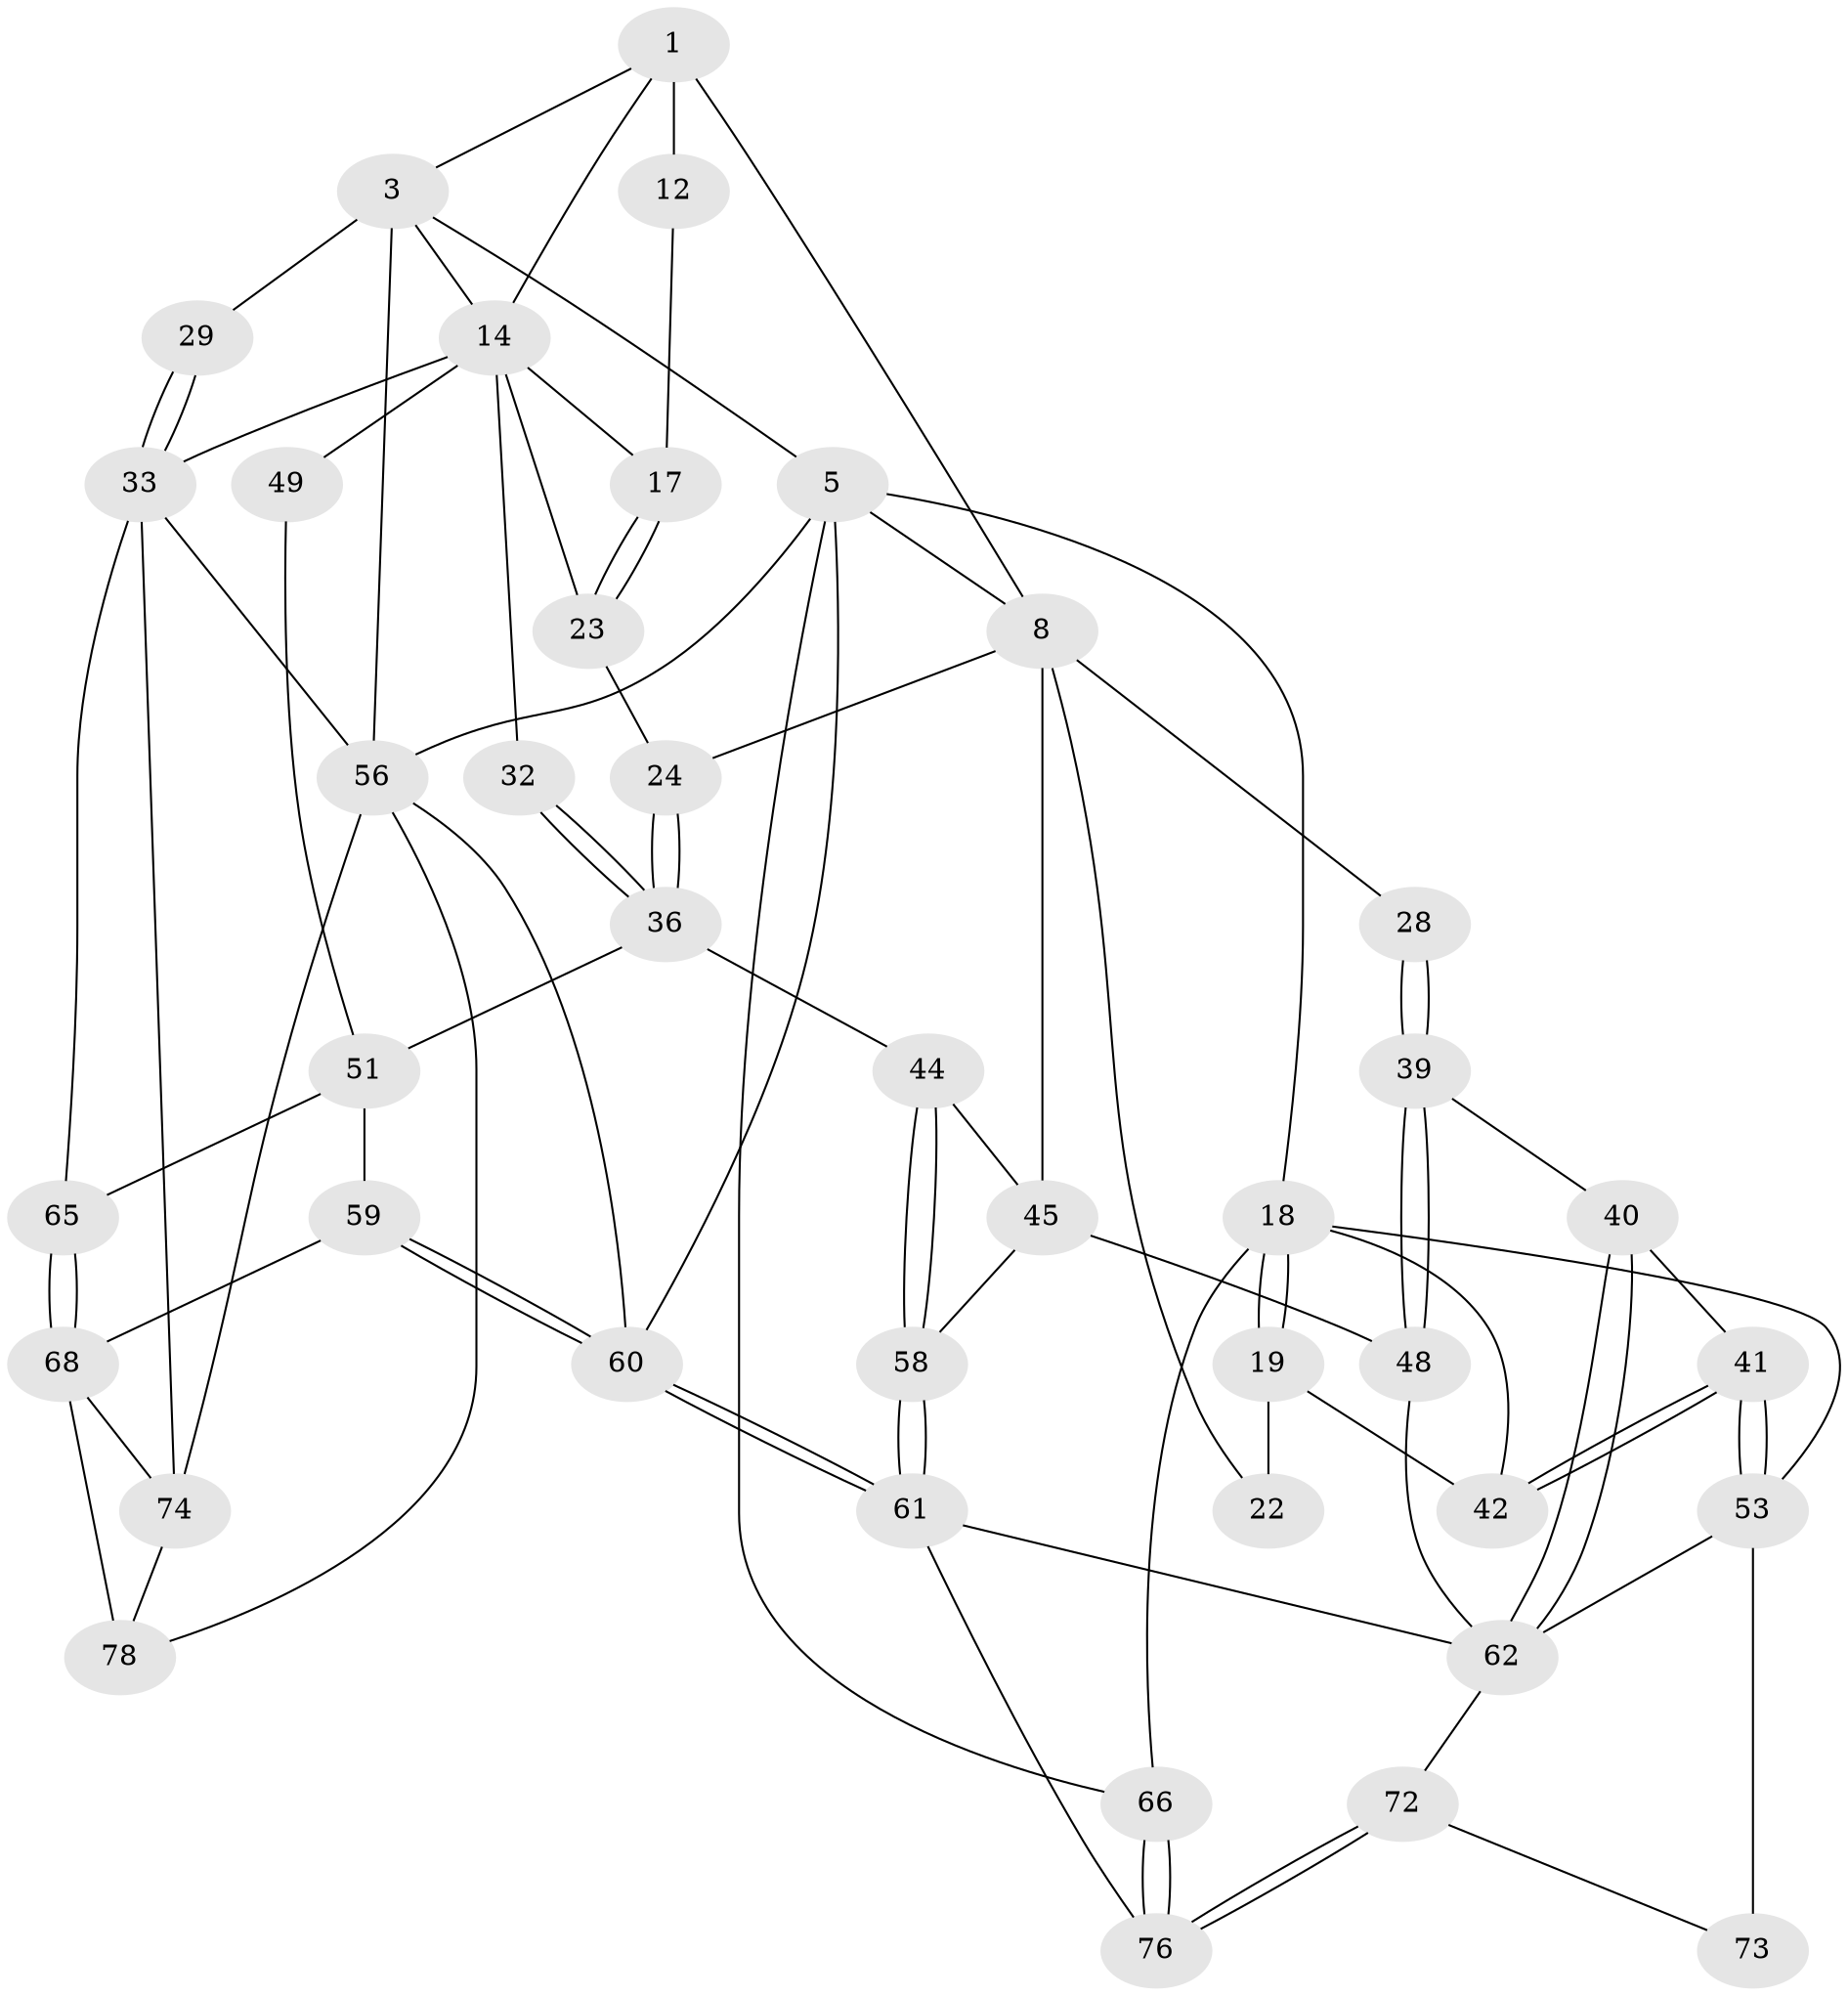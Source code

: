 // original degree distribution, {3: 0.024096385542168676, 4: 0.2289156626506024, 5: 0.5542168674698795, 6: 0.1927710843373494}
// Generated by graph-tools (version 1.1) at 2025/16/03/09/25 04:16:58]
// undirected, 41 vertices, 90 edges
graph export_dot {
graph [start="1"]
  node [color=gray90,style=filled];
  1 [pos="+0.3643453709559296+0",super="+2+7"];
  3 [pos="+0.7814186855753167+0",super="+13+4"];
  5 [pos="+0+0",super="+67+6"];
  8 [pos="+0.4221492852491571+0.17917315120320823",super="+9+25"];
  12 [pos="+0.523598894438052+0.1159368491840164"];
  14 [pos="+0.8646367960082133+0.21494946495054948",super="+30+15"];
  17 [pos="+0.6273002333616464+0.15514085396621494"];
  18 [pos="+0+0.012739134329440965",super="+50"];
  19 [pos="+0+0.02361124101231238",super="+37+20"];
  22 [pos="+0.12027612404618339+0.28836626256304254"];
  23 [pos="+0.627324123925583+0.18912382967818475"];
  24 [pos="+0.4564622190065053+0.2607709685196066"];
  28 [pos="+0.29833492602429934+0.3365494171474948"];
  29 [pos="+1+0.19113622045960182"];
  32 [pos="+0.6669304900495581+0.35137620649022083"];
  33 [pos="+1+0.4875795059877618",super="+57+34"];
  36 [pos="+0.6344392469157858+0.3783330512720819",super="+43"];
  39 [pos="+0.25470425114082973+0.46732994793374943"];
  40 [pos="+0.20326749632756663+0.46953630170515737"];
  41 [pos="+0.12932559855270337+0.4423096949797795"];
  42 [pos="+0.09776745839772899+0.39419485294136064",super="+46"];
  44 [pos="+0.6034713632102101+0.43975423521564816"];
  45 [pos="+0.4282292369562057+0.3821728170076309",super="+47"];
  48 [pos="+0.3218735655573692+0.5253915975732448"];
  49 [pos="+0.7735576247230108+0.5314781789545127"];
  51 [pos="+0.7520895649995779+0.5432923960079843",super="+52"];
  53 [pos="+0.01656451428973196+0.5737900075786366",super="+54+63"];
  56 [pos="+1+0.793136005145195",super="+82"];
  58 [pos="+0.4076016264134198+0.5438861831890329"];
  59 [pos="+0.6297447792090782+0.7338137485300552"];
  60 [pos="+0.6178767503564443+0.739793365223282",super="+81"];
  61 [pos="+0.4139638686421438+0.558805524783756",super="+70"];
  62 [pos="+0.15190226368247645+0.6131087120492111",super="+64"];
  65 [pos="+0.8374549226804114+0.6345099344384949"];
  66 [pos="+0+1"];
  68 [pos="+0.801834546560002+0.7453152726567519",super="+69+75"];
  72 [pos="+0.1454274174578909+0.7399529378703008"];
  73 [pos="+0.13825563806059973+0.7274539245653291"];
  74 [pos="+0.8403479818670259+0.7515695280352962",super="+80"];
  76 [pos="+0.12002868074169709+0.8276763539880093"];
  78 [pos="+0.8516017512632625+0.969359500433056",super="+79"];
  1 -- 3;
  1 -- 12 [weight=2];
  1 -- 8;
  1 -- 14;
  3 -- 29 [weight=2];
  3 -- 14;
  3 -- 56;
  3 -- 5;
  5 -- 18;
  5 -- 66;
  5 -- 56;
  5 -- 8;
  5 -- 60;
  8 -- 28 [weight=2];
  8 -- 22;
  8 -- 24;
  8 -- 45;
  12 -- 17;
  14 -- 32 [weight=2];
  14 -- 33;
  14 -- 49 [weight=2];
  14 -- 17;
  14 -- 23;
  17 -- 23;
  17 -- 23;
  18 -- 19;
  18 -- 19;
  18 -- 53;
  18 -- 42;
  18 -- 66;
  19 -- 42 [weight=2];
  19 -- 22 [weight=2];
  23 -- 24;
  24 -- 36;
  24 -- 36;
  28 -- 39;
  28 -- 39;
  29 -- 33;
  29 -- 33;
  32 -- 36;
  32 -- 36;
  33 -- 56;
  33 -- 74;
  33 -- 65;
  36 -- 44;
  36 -- 51;
  39 -- 40;
  39 -- 48;
  39 -- 48;
  40 -- 41;
  40 -- 62;
  40 -- 62;
  41 -- 42;
  41 -- 42;
  41 -- 53;
  41 -- 53;
  44 -- 45;
  44 -- 58;
  44 -- 58;
  45 -- 48;
  45 -- 58;
  48 -- 62;
  49 -- 51;
  51 -- 65;
  51 -- 59;
  53 -- 73 [weight=2];
  53 -- 62;
  56 -- 74;
  56 -- 60;
  56 -- 78;
  58 -- 61;
  58 -- 61;
  59 -- 60;
  59 -- 60;
  59 -- 68;
  60 -- 61 [weight=2];
  60 -- 61;
  61 -- 76;
  61 -- 62;
  62 -- 72;
  65 -- 68;
  65 -- 68;
  66 -- 76;
  66 -- 76;
  68 -- 74;
  68 -- 78 [weight=2];
  72 -- 73;
  72 -- 76;
  72 -- 76;
  74 -- 78;
}
